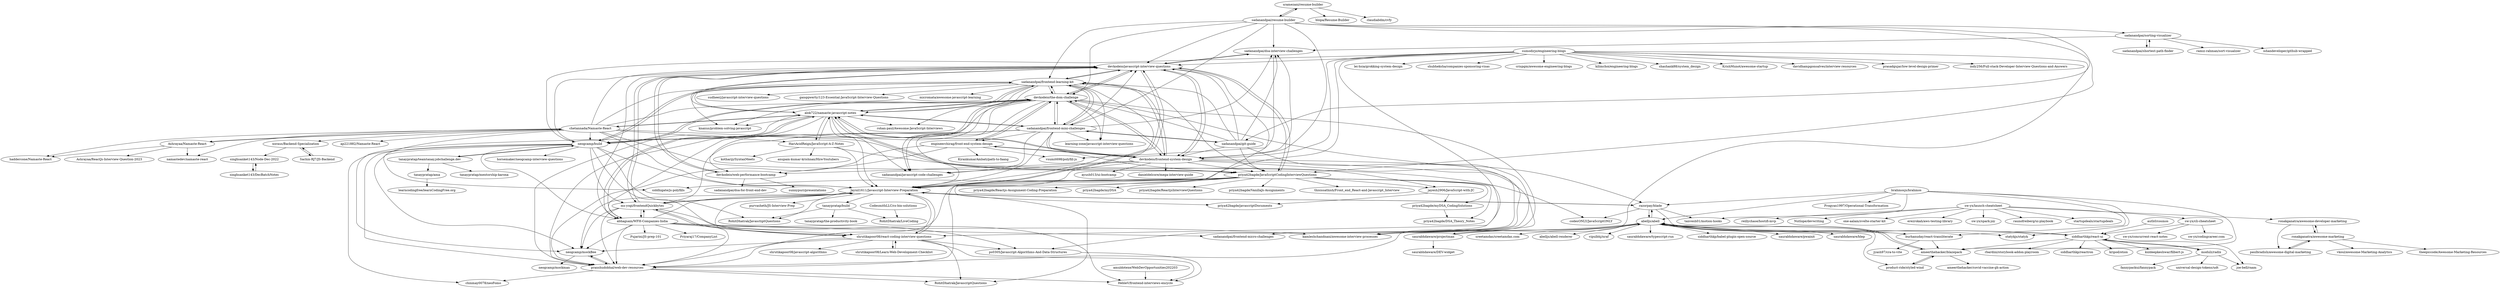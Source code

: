 digraph G {
"sramezani/resume-builder" -> "sadanandpai/resume-builder"
"sramezani/resume-builder" -> "blopa/Resume-Builder"
"sramezani/resume-builder" -> "claudiabdm/cvfy"
"sadanandpai/frontend-learning-kit" -> "sadanandpai/javascript-code-challenges" ["e"=1]
"sadanandpai/frontend-learning-kit" -> "devkodeio/the-dom-challenge"
"sadanandpai/frontend-learning-kit" -> "devkodeio/javascript-interview-questions"
"sadanandpai/frontend-learning-kit" -> "alok722/namaste-javascript-notes"
"sadanandpai/frontend-learning-kit" -> "sadanandpai/frontend-mini-challenges"
"sadanandpai/frontend-learning-kit" -> "devkodeio/frontend-system-design"
"sadanandpai/frontend-learning-kit" -> "rohan-paul/Awesome-JavaScript-Interviews" ["e"=1]
"sadanandpai/frontend-learning-kit" -> "knaxus/problem-solving-javascript" ["e"=1]
"sadanandpai/frontend-learning-kit" -> "neogcamp/build"
"sadanandpai/frontend-learning-kit" -> "sudheerj/javascript-interview-questions" ["e"=1]
"sadanandpai/frontend-learning-kit" -> "learning-zone/javascript-interview-questions" ["e"=1]
"sadanandpai/frontend-learning-kit" -> "Jaynil1611/Javascript-Interview-Preparation"
"sadanandpai/frontend-learning-kit" -> "ganqqwerty/123-Essential-JavaScript-Interview-Questions" ["e"=1]
"sadanandpai/frontend-learning-kit" -> "priya42bagde/JavaScriptCodingInterviewQuestions"
"sadanandpai/frontend-learning-kit" -> "micromata/awesome-javascript-learning" ["e"=1]
"chetannada/Namaste-React" -> "Ashrayaa/Namaste-React"
"chetannada/Namaste-React" -> "alok722/namaste-javascript-notes"
"chetannada/Namaste-React" -> "haddercone/Namaste-React"
"chetannada/Namaste-React" -> "devkodeio/the-dom-challenge"
"chetannada/Namaste-React" -> "namastedev/namaste-react"
"chetannada/Namaste-React" -> "xoraus/Backend-Specialization"
"chetannada/Namaste-React" -> "sadanandpai/frontend-learning-kit"
"chetannada/Namaste-React" -> "jayesh2906/JavaScript-with-JC"
"chetannada/Namaste-React" -> "HariAcidReign/JavaScript-A-Z-Notes"
"chetannada/Namaste-React" -> "neogcamp/build"
"chetannada/Namaste-React" -> "priya42bagde/JavaScriptCodingInterviewQuestions"
"chetannada/Namaste-React" -> "devkodeio/javascript-interview-questions"
"chetannada/Namaste-React" -> "siddhigate/js-polyfills"
"chetannada/Namaste-React" -> "Jaynil1611/Javascript-Interview-Preparation"
"chetannada/Namaste-React" -> "ap221882/Namaste-React"
"neogcamp/build" -> "pranshudobhal/web-dev-resources"
"neogcamp/build" -> "neogcamp/mockBee"
"neogcamp/build" -> "tanaypratap/teamtanay.jobchallenge.dev"
"neogcamp/build" -> "chinmay0078/neoFomo"
"neogcamp/build" -> "Jaynil1611/Javascript-Interview-Preparation"
"neogcamp/build" -> "ms-yogi/frontendQuickbytes"
"neogcamp/build" -> "shrutikapoor08/react-coding-interview-questions"
"neogcamp/build" -> "devkodeio/the-dom-challenge"
"neogcamp/build" -> "sadanandpai/frontend-learning-kit"
"neogcamp/build" -> "alok722/namaste-javascript-notes"
"neogcamp/build" -> "RohitDhatrak/JavasctiptQuestions"
"neogcamp/build" -> "horsemaker/neogcamp-interview-questions"
"neogcamp/build" -> "devkodeio/javascript-interview-questions"
"neogcamp/build" -> "abhagsain/WFH-Companies-India"
"ronakganatra/awesome-marketing" -> "ronakganatra/awesome-developer-marketing"
"ronakganatra/awesome-marketing" -> "paulbradish/awesome-digital-marketing"
"ronakganatra/awesome-marketing" -> "vkoul/awesome-Marketing-Analytics"
"ronakganatra/awesome-marketing" -> "theepiccode/Awesome-Marketing-Resources"
"sadanandpai/frontend-mini-challenges" -> "devkodeio/the-dom-challenge"
"sadanandpai/frontend-mini-challenges" -> "sadanandpai/frontend-learning-kit"
"sadanandpai/frontend-mini-challenges" -> "Jaynil1611/Javascript-Interview-Preparation"
"sadanandpai/frontend-mini-challenges" -> "alok722/namaste-javascript-notes"
"sadanandpai/frontend-mini-challenges" -> "devkodeio/javascript-interview-questions"
"sadanandpai/frontend-mini-challenges" -> "pranshudobhal/web-dev-resources"
"sadanandpai/frontend-mini-challenges" -> "sadanandpai/javascript-code-challenges" ["e"=1]
"sadanandpai/frontend-mini-challenges" -> "sadanandpai/git-guide"
"sadanandpai/frontend-mini-challenges" -> "priya42bagde/JavaScriptCodingInterviewQuestions"
"sadanandpai/frontend-mini-challenges" -> "sadanandpai/dsa-interview-challenges"
"sadanandpai/frontend-mini-challenges" -> "abhagsain/WFH-Companies-India"
"sadanandpai/frontend-mini-challenges" -> "engineerchirag/front-end-system-design"
"sadanandpai/frontend-mini-challenges" -> "devkodeio/frontend-system-design"
"sadanandpai/frontend-mini-challenges" -> "ms-yogi/frontendQuickbytes"
"sadanandpai/frontend-mini-challenges" -> "learning-zone/javascript-interview-questions" ["e"=1]
"sadanandpai/resume-builder" -> "sramezani/resume-builder"
"sadanandpai/resume-builder" -> "devkodeio/javascript-interview-questions"
"sadanandpai/resume-builder" -> "devkodeio/the-dom-challenge"
"sadanandpai/resume-builder" -> "sadanandpai/dsa-interview-challenges"
"sadanandpai/resume-builder" -> "sadanandpai/frontend-learning-kit"
"sadanandpai/resume-builder" -> "sadanandpai/frontend-mini-challenges"
"sadanandpai/resume-builder" -> "sadanandpai/git-guide"
"sadanandpai/resume-builder" -> "sadanandpai/sorting-visualizer"
"sadanandpai/resume-builder" -> "devkodeio/frontend-system-design"
"sadanandpai/resume-builder" -> "priya42bagde/JavaScriptCodingInterviewQuestions"
"auth0/cosmos" -> "siddharthkp/react-ui"
"sw-yx/cli-cheatsheet" -> "sw-yx/concurrent-react-notes"
"sw-yx/cli-cheatsheet" -> "sw-yx/codingcareer.com"
"sw-yx/cli-cheatsheet" -> "siddharthkp/react-ui"
"alok722/namaste-javascript-notes" -> "chetannada/Namaste-React"
"alok722/namaste-javascript-notes" -> "HariAcidReign/JavaScript-A-Z-Notes"
"alok722/namaste-javascript-notes" -> "devkodeio/javascript-interview-questions"
"alok722/namaste-javascript-notes" -> "Jaynil1611/Javascript-Interview-Preparation"
"alok722/namaste-javascript-notes" -> "sadanandpai/frontend-learning-kit"
"alok722/namaste-javascript-notes" -> "devkodeio/the-dom-challenge"
"alok722/namaste-javascript-notes" -> "pranshudobhal/web-dev-resources"
"alok722/namaste-javascript-notes" -> "priya42bagde/JavaScriptCodingInterviewQuestions"
"alok722/namaste-javascript-notes" -> "sadanandpai/frontend-mini-challenges"
"alok722/namaste-javascript-notes" -> "neogcamp/build"
"alok722/namaste-javascript-notes" -> "knaxus/problem-solving-javascript" ["e"=1]
"alok722/namaste-javascript-notes" -> "devkodeio/frontend-system-design"
"alok722/namaste-javascript-notes" -> "sadanandpai/javascript-code-challenges" ["e"=1]
"alok722/namaste-javascript-notes" -> "rohan-paul/Awesome-JavaScript-Interviews" ["e"=1]
"alok722/namaste-javascript-notes" -> "neogcamp/mockBee"
"devkodeio/the-dom-challenge" -> "devkodeio/javascript-interview-questions"
"devkodeio/the-dom-challenge" -> "devkodeio/frontend-system-design"
"devkodeio/the-dom-challenge" -> "sadanandpai/frontend-learning-kit"
"devkodeio/the-dom-challenge" -> "sadanandpai/javascript-code-challenges" ["e"=1]
"devkodeio/the-dom-challenge" -> "devkodeio/web-performance-bootcamp"
"devkodeio/the-dom-challenge" -> "sadanandpai/frontend-mini-challenges"
"devkodeio/the-dom-challenge" -> "Jaynil1611/Javascript-Interview-Preparation"
"devkodeio/the-dom-challenge" -> "alok722/namaste-javascript-notes"
"devkodeio/the-dom-challenge" -> "abhagsain/WFH-Companies-India"
"devkodeio/the-dom-challenge" -> "neogcamp/build"
"devkodeio/the-dom-challenge" -> "engineerchirag/front-end-system-design"
"devkodeio/the-dom-challenge" -> "sadanandpai/frontend-micro-challenges"
"devkodeio/the-dom-challenge" -> "knaxus/problem-solving-javascript" ["e"=1]
"devkodeio/the-dom-challenge" -> "learning-zone/javascript-interview-questions" ["e"=1]
"devkodeio/the-dom-challenge" -> "kamleshchandnani/awesome-interview-processes"
"jayesh2906/JavaScript-with-JC" -> "priya42bagde/javascriptDocuments"
"jayesh2906/JavaScript-with-JC" -> "priya42bagde/myDSA_CodingSolutions"
"abelljs/abell" -> "saurabhdaware/projectman"
"abelljs/abell" -> "abelljs/abell-renderer"
"abelljs/abell" -> "ameerthehacker/blazepack"
"abelljs/abell" -> "vipulbhj/nraf"
"abelljs/abell" -> "siddharthkp/react-ui"
"abelljs/abell" -> "saurabhdaware/typescript-run"
"abelljs/abell" -> "siddharthkp/babel-plugin-open-source"
"abelljs/abell" -> "saurabhdaware/pwainit"
"abelljs/abell" -> "razorpay/blade"
"abelljs/abell" -> "product-ride/styled-wind"
"abelljs/abell" -> "burhanuday/react-transliterate"
"abelljs/abell" -> "saurabhdaware/blep"
"abelljs/abell" -> "sreetamdas/sreetamdas.com" ["e"=1]
"abelljs/abell" -> "kamleshchandnani/awesome-interview-processes"
"abelljs/abell" -> "statykjs/statyk"
"shrutikapoor08/Learn-Web-Development-Checklist" -> "shrutikapoor08/react-coding-interview-questions"
"sadanandpai/dsa-interview-challenges" -> "devkodeio/javascript-interview-questions"
"sadanandpai/dsa-interview-challenges" -> "vsumit698/polyfill-js"
"modulz/radix" -> "fannypackui/fannypack" ["e"=1]
"modulz/radix" -> "joe-bell/raam"
"modulz/radix" -> "universal-design-tokens/udt" ["e"=1]
"modulz/radix" -> "siddharthkp/react-ui"
"burhanuday/react-transliterate" -> "ameerthehacker/blazepack"
"burhanuday/react-transliterate" -> "jyash97/cra-to-vite"
"razorpay/blade" -> "Jaynil1611/Javascript-Interview-Preparation"
"razorpay/blade" -> "abelljs/abell"
"razorpay/blade" -> "tanvesh01/motion-hooks"
"razorpay/blade" -> "burhanuday/react-transliterate"
"razorpay/blade" -> "codesONLY/JavaScriptONLY"
"HariAcidReign/JavaScript-A-Z-Notes" -> "alok722/namaste-javascript-notes"
"HariAcidReign/JavaScript-A-Z-Notes" -> "Jaynil1611/Javascript-Interview-Preparation"
"HariAcidReign/JavaScript-A-Z-Notes" -> "codesONLY/JavaScriptONLY"
"HariAcidReign/JavaScript-A-Z-Notes" -> "kothariji/SyntaxMeets" ["e"=1]
"HariAcidReign/JavaScript-A-Z-Notes" -> "anupam-kumar-krishnan/Hire-Youtubers" ["e"=1]
"devkodeio/frontend-system-design" -> "devkodeio/the-dom-challenge"
"devkodeio/frontend-system-design" -> "devkodeio/javascript-interview-questions"
"devkodeio/frontend-system-design" -> "devkodeio/web-performance-bootcamp"
"devkodeio/frontend-system-design" -> "engineerchirag/front-end-system-design"
"devkodeio/frontend-system-design" -> "sadanandpai/frontend-learning-kit"
"devkodeio/frontend-system-design" -> "ayush013/ui-bootcamp"
"devkodeio/frontend-system-design" -> "sadanandpai/frontend-micro-challenges"
"devkodeio/frontend-system-design" -> "priya42bagde/JavaScriptCodingInterviewQuestions"
"devkodeio/frontend-system-design" -> "sadanandpai/javascript-code-challenges" ["e"=1]
"devkodeio/frontend-system-design" -> "alok722/namaste-javascript-notes"
"devkodeio/frontend-system-design" -> "sadanandpai/dsa-interview-challenges"
"devkodeio/frontend-system-design" -> "danieldelcore/mega-interview-guide" ["e"=1]
"devkodeio/frontend-system-design" -> "Jaynil1611/Javascript-Interview-Preparation"
"devkodeio/frontend-system-design" -> "razorpay/blade"
"devkodeio/frontend-system-design" -> "kamleshchandnani/awesome-interview-processes"
"ps0305/Javascript-Algorithms-And-Data-Structures" -> "HebleV/frontend-interviews-encyclo"
"sadanandpai/sorting-visualizer" -> "sadanandpai/shortest-path-finder"
"sadanandpai/sorting-visualizer" -> "ramiz-rahman/sort-visualizer" ["e"=1]
"sadanandpai/sorting-visualizer" -> "ishandeveloper/github-wrapped" ["e"=1]
"sadanandpai/sorting-visualizer" -> "sadanandpai/dsa-interview-challenges"
"tanaypratap/ama" -> "learncodingfree/learnCodingFree.org"
"siddharthkp/react-ui" -> "ameerthehacker/blazepack"
"siddharthkp/react-ui" -> "joe-bell/raam"
"siddharthkp/react-ui" -> "abelljs/abell"
"siddharthkp/react-ui" -> "rbardini/storybook-addon-playroom" ["e"=1]
"siddharthkp/react-ui" -> "siddharthkp/reactron"
"siddharthkp/react-ui" -> "kripod/otion" ["e"=1]
"siddharthkp/react-ui" -> "kuldeepkeshwar/filbert-js" ["e"=1]
"siddharthkp/react-ui" -> "modulz/radix"
"sw-yx/launch-cheatsheet" -> "sw-yx/cli-cheatsheet"
"sw-yx/launch-cheatsheet" -> "sw-yx/spark-joy" ["e"=1]
"sw-yx/launch-cheatsheet" -> "raunofreiberg/ui-playbook" ["e"=1]
"sw-yx/launch-cheatsheet" -> "startupdeals/startupdeals"
"sw-yx/launch-cheatsheet" -> "ronakganatra/awesome-developer-marketing"
"sw-yx/launch-cheatsheet" -> "reillychase/hostifi-mvp"
"sw-yx/launch-cheatsheet" -> "Nutlope/devwriting"
"sw-yx/launch-cheatsheet" -> "one-aalam/svelte-starter-kit" ["e"=1]
"sw-yx/launch-cheatsheet" -> "erezrokah/aws-testing-library" ["e"=1]
"engineerchirag/front-end-system-design" -> "devkodeio/frontend-system-design"
"engineerchirag/front-end-system-design" -> "pranshudobhal/web-dev-resources"
"engineerchirag/front-end-system-design" -> "vsumit698/polyfill-js"
"engineerchirag/front-end-system-design" -> "devkodeio/web-performance-bootcamp"
"engineerchirag/front-end-system-design" -> "KirankumarAmbati/path-to-faang"
"engineerchirag/front-end-system-design" -> "devkodeio/the-dom-challenge"
"Ashrayaa/Namaste-React" -> "chetannada/Namaste-React"
"Ashrayaa/Namaste-React" -> "haddercone/Namaste-React"
"Ashrayaa/Namaste-React" -> "namastedev/namaste-react"
"Ashrayaa/Namaste-React" -> "Ashrayaa/ReactJs-Interview-Question-2023"
"ameerthehacker/blazepack" -> "product-ride/styled-wind"
"ameerthehacker/blazepack" -> "ameerthehacker/covid-vaccine-gh-action"
"ameerthehacker/blazepack" -> "abelljs/abell"
"priya42bagde/JavaScriptCodingInterviewQuestions" -> "priya42bagde/ReactjsInterviewQuestions"
"priya42bagde/JavaScriptCodingInterviewQuestions" -> "priya42bagde/myDSA_CodingSolutions"
"priya42bagde/JavaScriptCodingInterviewQuestions" -> "priya42bagde/DSA_Theory_Notes"
"priya42bagde/JavaScriptCodingInterviewQuestions" -> "priya42bagde/javascriptDocuments"
"priya42bagde/JavaScriptCodingInterviewQuestions" -> "devkodeio/javascript-interview-questions"
"priya42bagde/JavaScriptCodingInterviewQuestions" -> "priya42bagde/VanillaJs-Assignments"
"priya42bagde/JavaScriptCodingInterviewQuestions" -> "jayesh2906/JavaScript-with-JC"
"priya42bagde/JavaScriptCodingInterviewQuestions" -> "thisissathish/Front_end_React-and-Javascript_Interview"
"priya42bagde/JavaScriptCodingInterviewQuestions" -> "siddhigate/js-polyfills"
"priya42bagde/JavaScriptCodingInterviewQuestions" -> "pranshudobhal/web-dev-resources"
"priya42bagde/JavaScriptCodingInterviewQuestions" -> "priya42bagde/Reactjs-Assignment-Coding-Preparation"
"priya42bagde/JavaScriptCodingInterviewQuestions" -> "Jaynil1611/Javascript-Interview-Preparation"
"priya42bagde/JavaScriptCodingInterviewQuestions" -> "priya42bagde/myDSA"
"priya42bagde/JavaScriptCodingInterviewQuestions" -> "alok722/namaste-javascript-notes"
"priya42bagde/JavaScriptCodingInterviewQuestions" -> "ps0305/Javascript-Algorithms-And-Data-Structures"
"priya42bagde/myDSA_CodingSolutions" -> "priya42bagde/DSA_Theory_Notes"
"sumodirjo/engineering-blogs" -> "kilimchoi/engineering-blogs" ["e"=1]
"sumodirjo/engineering-blogs" -> "shashank88/system_design" ["e"=1]
"sumodirjo/engineering-blogs" -> "devkodeio/javascript-interview-questions"
"sumodirjo/engineering-blogs" -> "neogcamp/build"
"sumodirjo/engineering-blogs" -> "pranshudobhal/web-dev-resources"
"sumodirjo/engineering-blogs" -> "devkodeio/frontend-system-design"
"sumodirjo/engineering-blogs" -> "Jaynil1611/Javascript-Interview-Preparation"
"sumodirjo/engineering-blogs" -> "KrishMunot/awesome-startup" ["e"=1]
"sumodirjo/engineering-blogs" -> "davidhampgonsalves/interview-resources" ["e"=1]
"sumodirjo/engineering-blogs" -> "prasadgujar/low-level-design-primer" ["e"=1]
"sumodirjo/engineering-blogs" -> "indy256/Full-stack-Developer-Interview-Questions-and-Answers" ["e"=1]
"sumodirjo/engineering-blogs" -> "lei-hsia/grokking-system-design" ["e"=1]
"sumodirjo/engineering-blogs" -> "shubheksha/companies-sponsoring-visas" ["e"=1]
"sumodirjo/engineering-blogs" -> "crispgm/awesome-engineering-blogs"
"sumodirjo/engineering-blogs" -> "shrutikapoor08/react-coding-interview-questions"
"CodesmithLLC/cs-bin-solutions" -> "RohitDhatrak/LiveCoding"
"paulbradish/awesome-digital-marketing" -> "ronakganatra/awesome-marketing"
"tanaypratap/build" -> "RohitDhatrak/LiveCoding"
"tanaypratap/build" -> "RohitDhatrak/JavasctiptQuestions"
"tanaypratap/build" -> "tanaypratap/the-productivity-book"
"tanaypratap/teamtanay.jobchallenge.dev" -> "tanaypratap/ama"
"tanaypratap/teamtanay.jobchallenge.dev" -> "tanaypratap/mentorship-karona"
"tanaypratap/teamtanay.jobchallenge.dev" -> "neogcamp/build"
"brahmosjs/brahmos" -> "ameerthehacker/blazepack"
"brahmosjs/brahmos" -> "statykjs/statyk"
"brahmosjs/brahmos" -> "abelljs/abell"
"brahmosjs/brahmos" -> "razorpay/blade"
"brahmosjs/brahmos" -> "Progyan1997/Operational-Transformation"
"brahmosjs/brahmos" -> "burhanuday/react-transliterate"
"brahmosjs/brahmos" -> "tanvesh01/motion-hooks"
"ronakganatra/awesome-developer-marketing" -> "ronakganatra/awesome-marketing"
"ronakganatra/awesome-developer-marketing" -> "paulbradish/awesome-digital-marketing"
"ms-yogi/frontendQuickbytes" -> "pranshudobhal/web-dev-resources"
"ms-yogi/frontendQuickbytes" -> "Jaynil1611/Javascript-Interview-Preparation"
"ms-yogi/frontendQuickbytes" -> "neogcamp/mockBee"
"ms-yogi/frontendQuickbytes" -> "shrutikapoor08/react-coding-interview-questions"
"ms-yogi/frontendQuickbytes" -> "devkodeio/javascript-interview-questions"
"ms-yogi/frontendQuickbytes" -> "abhagsain/WFH-Companies-India"
"ms-yogi/frontendQuickbytes" -> "HebleV/frontend-interviews-encyclo"
"devkodeio/javascript-interview-questions" -> "devkodeio/the-dom-challenge"
"devkodeio/javascript-interview-questions" -> "devkodeio/web-performance-bootcamp"
"devkodeio/javascript-interview-questions" -> "devkodeio/frontend-system-design"
"devkodeio/javascript-interview-questions" -> "Jaynil1611/Javascript-Interview-Preparation"
"devkodeio/javascript-interview-questions" -> "sadanandpai/dsa-interview-challenges"
"devkodeio/javascript-interview-questions" -> "sadanandpai/frontend-learning-kit"
"devkodeio/javascript-interview-questions" -> "priya42bagde/JavaScriptCodingInterviewQuestions"
"devkodeio/javascript-interview-questions" -> "ms-yogi/frontendQuickbytes"
"devkodeio/javascript-interview-questions" -> "alok722/namaste-javascript-notes"
"devkodeio/javascript-interview-questions" -> "pranshudobhal/web-dev-resources"
"sadanandpai/shortest-path-finder" -> "sadanandpai/sorting-visualizer"
"abhagsain/WFH-Companies-India" -> "pranshudobhal/web-dev-resources"
"abhagsain/WFH-Companies-India" -> "Jaynil1611/Javascript-Interview-Preparation"
"abhagsain/WFH-Companies-India" -> "ms-yogi/frontendQuickbytes"
"abhagsain/WFH-Companies-India" -> "kamleshchandnani/awesome-interview-processes"
"abhagsain/WFH-Companies-India" -> "Pujarini/JS-prep-101"
"abhagsain/WFH-Companies-India" -> "Priyaraj17/CompanyList" ["e"=1]
"abhagsain/WFH-Companies-India" -> "devkodeio/the-dom-challenge"
"abhagsain/WFH-Companies-India" -> "sadanandpai/frontend-micro-challenges"
"abhagsain/WFH-Companies-India" -> "ps0305/Javascript-Algorithms-And-Data-Structures"
"abhagsain/WFH-Companies-India" -> "shrutikapoor08/react-coding-interview-questions"
"abhagsain/WFH-Companies-India" -> "neogcamp/mockBee"
"abhagsain/WFH-Companies-India" -> "devkodeio/javascript-interview-questions"
"product-ride/styled-wind" -> "ameerthehacker/blazepack"
"singhsanket143/DecBatchNotes" -> "singhsanket143/Node-Dec-2022"
"singhsanket143/Node-Dec-2022" -> "singhsanket143/DecBatchNotes"
"amuldotexe/WebDevOpportunities202203" -> "HebleV/frontend-interviews-encyclo"
"shrutikapoor08/react-coding-interview-questions" -> "pranshudobhal/web-dev-resources"
"shrutikapoor08/react-coding-interview-questions" -> "Jaynil1611/Javascript-Interview-Preparation"
"shrutikapoor08/react-coding-interview-questions" -> "RohitDhatrak/JavascriptQuestions"
"shrutikapoor08/react-coding-interview-questions" -> "shrutikapoor08/Learn-Web-Development-Checklist"
"shrutikapoor08/react-coding-interview-questions" -> "ms-yogi/frontendQuickbytes"
"shrutikapoor08/react-coding-interview-questions" -> "ps0305/Javascript-Algorithms-And-Data-Structures"
"shrutikapoor08/react-coding-interview-questions" -> "shrutikapoor08/javascript-algorithms"
"shrutikapoor08/react-coding-interview-questions" -> "neogcamp/mockBee"
"shrutikapoor08/react-coding-interview-questions" -> "HebleV/frontend-interviews-encyclo"
"pranshudobhal/web-dev-resources" -> "neogcamp/mockBee"
"pranshudobhal/web-dev-resources" -> "RohitDhatrak/JavascriptQuestions"
"pranshudobhal/web-dev-resources" -> "HebleV/frontend-interviews-encyclo"
"pranshudobhal/web-dev-resources" -> "chinmay0078/neoFomo"
"Jaynil1611/Javascript-Interview-Preparation" -> "pranshudobhal/web-dev-resources"
"Jaynil1611/Javascript-Interview-Preparation" -> "shrutikapoor08/react-coding-interview-questions"
"Jaynil1611/Javascript-Interview-Preparation" -> "devkodeio/javascript-interview-questions"
"Jaynil1611/Javascript-Interview-Preparation" -> "neogcamp/mockBee"
"Jaynil1611/Javascript-Interview-Preparation" -> "ms-yogi/frontendQuickbytes"
"Jaynil1611/Javascript-Interview-Preparation" -> "RohitDhatrak/JavasctiptQuestions"
"Jaynil1611/Javascript-Interview-Preparation" -> "tanaypratap/build"
"Jaynil1611/Javascript-Interview-Preparation" -> "RohitDhatrak/JavascriptQuestions"
"Jaynil1611/Javascript-Interview-Preparation" -> "razorpay/blade"
"Jaynil1611/Javascript-Interview-Preparation" -> "purvasheth/JS-Interview-Prep"
"devkodeio/web-performance-bootcamp" -> "devkodeio/javascript-interview-questions"
"devkodeio/web-performance-bootcamp" -> "sunnypuri/presentations"
"devkodeio/web-performance-bootcamp" -> "sadanandpai/dsa-for-front-end-dev"
"xoraus/Backend-Specialization" -> "Sachin-RJ7/JS-Backend"
"xoraus/Backend-Specialization" -> "singhsanket143/Node-Dec-2022"
"sadanandpai/git-guide" -> "sadanandpai/frontend-mini-challenges"
"sadanandpai/git-guide" -> "sadanandpai/frontend-micro-challenges"
"sadanandpai/git-guide" -> "sadanandpai/frontend-learning-kit"
"sadanandpai/git-guide" -> "devkodeio/frontend-system-design"
"sadanandpai/git-guide" -> "devkodeio/javascript-interview-questions"
"sadanandpai/git-guide" -> "devkodeio/the-dom-challenge"
"sadanandpai/git-guide" -> "priya42bagde/JavaScriptCodingInterviewQuestions"
"sadanandpai/git-guide" -> "sadanandpai/dsa-interview-challenges"
"Sachin-RJ7/JS-Backend" -> "xoraus/Backend-Specialization"
"saurabhdaware/projectman" -> "saurabhdaware/DEV-widget"
"saurabhdaware/projectman" -> "abelljs/abell"
"neogcamp/mockBee" -> "neogcamp/mockman"
"neogcamp/mockBee" -> "pranshudobhal/web-dev-resources"
"sramezani/resume-builder" ["l"="26.3,-23.305"]
"sadanandpai/resume-builder" ["l"="26.324,-23.247"]
"blopa/Resume-Builder" ["l"="26.27,-23.333"]
"claudiabdm/cvfy" ["l"="26.3,-23.348"]
"sadanandpai/frontend-learning-kit" ["l"="26.344,-23.203"]
"sadanandpai/javascript-code-challenges" ["l"="27.747,-19.942"]
"devkodeio/the-dom-challenge" ["l"="26.293,-23.197"]
"devkodeio/javascript-interview-questions" ["l"="26.305,-23.187"]
"alok722/namaste-javascript-notes" ["l"="26.327,-23.168"]
"sadanandpai/frontend-mini-challenges" ["l"="26.32,-23.195"]
"devkodeio/frontend-system-design" ["l"="26.311,-23.208"]
"rohan-paul/Awesome-JavaScript-Interviews" ["l"="27.783,-19.893"]
"knaxus/problem-solving-javascript" ["l"="27.773,-19.861"]
"neogcamp/build" ["l"="26.304,-23.17"]
"sudheerj/javascript-interview-questions" ["l"="27.886,-20.037"]
"learning-zone/javascript-interview-questions" ["l"="27.719,-19.977"]
"Jaynil1611/Javascript-Interview-Preparation" ["l"="26.311,-23.151"]
"ganqqwerty/123-Essential-JavaScript-Interview-Questions" ["l"="27.806,-19.898"]
"priya42bagde/JavaScriptCodingInterviewQuestions" ["l"="26.351,-23.179"]
"micromata/awesome-javascript-learning" ["l"="27.757,-19.7"]
"chetannada/Namaste-React" ["l"="26.333,-23.134"]
"Ashrayaa/Namaste-React" ["l"="26.336,-23.092"]
"haddercone/Namaste-React" ["l"="26.352,-23.101"]
"namastedev/namaste-react" ["l"="26.331,-23.106"]
"xoraus/Backend-Specialization" ["l"="26.336,-23.063"]
"jayesh2906/JavaScript-with-JC" ["l"="26.385,-23.154"]
"HariAcidReign/JavaScript-A-Z-Notes" ["l"="26.355,-23.126"]
"siddhigate/js-polyfills" ["l"="26.369,-23.142"]
"ap221882/Namaste-React" ["l"="26.313,-23.095"]
"pranshudobhal/web-dev-resources" ["l"="26.288,-23.167"]
"neogcamp/mockBee" ["l"="26.292,-23.146"]
"tanaypratap/teamtanay.jobchallenge.dev" ["l"="26.368,-23.227"]
"chinmay0078/neoFomo" ["l"="26.26,-23.162"]
"ms-yogi/frontendQuickbytes" ["l"="26.278,-23.157"]
"shrutikapoor08/react-coding-interview-questions" ["l"="26.261,-23.144"]
"RohitDhatrak/JavasctiptQuestions" ["l"="26.293,-23.118"]
"horsemaker/neogcamp-interview-questions" ["l"="26.272,-23.126"]
"abhagsain/WFH-Companies-India" ["l"="26.276,-23.174"]
"ronakganatra/awesome-marketing" ["l"="26.814,-22.959"]
"ronakganatra/awesome-developer-marketing" ["l"="26.784,-22.96"]
"paulbradish/awesome-digital-marketing" ["l"="26.806,-22.975"]
"vkoul/awesome-Marketing-Analytics" ["l"="26.839,-22.964"]
"theepiccode/Awesome-Marketing-Resources" ["l"="26.831,-22.946"]
"sadanandpai/git-guide" ["l"="26.32,-23.224"]
"sadanandpai/dsa-interview-challenges" ["l"="26.304,-23.24"]
"engineerchirag/front-end-system-design" ["l"="26.284,-23.225"]
"sadanandpai/sorting-visualizer" ["l"="26.34,-23.295"]
"auth0/cosmos" ["l"="26.561,-22.985"]
"siddharthkp/react-ui" ["l"="26.543,-23.037"]
"sw-yx/cli-cheatsheet" ["l"="26.642,-22.989"]
"sw-yx/concurrent-react-notes" ["l"="26.645,-22.954"]
"sw-yx/codingcareer.com" ["l"="26.666,-23.002"]
"devkodeio/web-performance-bootcamp" ["l"="26.265,-23.218"]
"sadanandpai/frontend-micro-challenges" ["l"="26.281,-23.21"]
"kamleshchandnani/awesome-interview-processes" ["l"="26.352,-23.154"]
"priya42bagde/javascriptDocuments" ["l"="26.38,-23.171"]
"priya42bagde/myDSA_CodingSolutions" ["l"="26.396,-23.17"]
"abelljs/abell" ["l"="26.462,-23.071"]
"saurabhdaware/projectman" ["l"="26.47,-23.026"]
"abelljs/abell-renderer" ["l"="26.462,-23.046"]
"ameerthehacker/blazepack" ["l"="26.499,-23.079"]
"vipulbhj/nraf" ["l"="26.447,-23.05"]
"saurabhdaware/typescript-run" ["l"="26.431,-23.054"]
"siddharthkp/babel-plugin-open-source" ["l"="26.438,-23.024"]
"saurabhdaware/pwainit" ["l"="26.482,-23.048"]
"razorpay/blade" ["l"="26.406,-23.122"]
"product-ride/styled-wind" ["l"="26.502,-23.058"]
"burhanuday/react-transliterate" ["l"="26.455,-23.102"]
"saurabhdaware/blep" ["l"="26.439,-23.071"]
"sreetamdas/sreetamdas.com" ["l"="31.886,-28.884"]
"statykjs/statyk" ["l"="26.479,-23.087"]
"shrutikapoor08/Learn-Web-Development-Checklist" ["l"="26.221,-23.125"]
"vsumit698/polyfill-js" ["l"="26.285,-23.262"]
"modulz/radix" ["l"="26.577,-23.051"]
"fannypackui/fannypack" ["l"="25.636,-25.678"]
"joe-bell/raam" ["l"="26.578,-23.027"]
"universal-design-tokens/udt" ["l"="24.984,-32.434"]
"jyash97/cra-to-vite" ["l"="26.478,-23.134"]
"tanvesh01/motion-hooks" ["l"="26.444,-23.125"]
"codesONLY/JavaScriptONLY" ["l"="26.387,-23.099"]
"kothariji/SyntaxMeets" ["l"="31.177,-21.862"]
"anupam-kumar-krishnan/Hire-Youtubers" ["l"="31.094,-21.892"]
"ayush013/ui-bootcamp" ["l"="26.274,-23.247"]
"danieldelcore/mega-interview-guide" ["l"="27.738,-19.91"]
"ps0305/Javascript-Algorithms-And-Data-Structures" ["l"="26.277,-23.142"]
"HebleV/frontend-interviews-encyclo" ["l"="26.244,-23.147"]
"sadanandpai/shortest-path-finder" ["l"="26.353,-23.324"]
"ramiz-rahman/sort-visualizer" ["l"="29.872,-23.327"]
"ishandeveloper/github-wrapped" ["l"="25.794,-20.754"]
"tanaypratap/ama" ["l"="26.415,-23.258"]
"learncodingfree/learnCodingFree.org" ["l"="26.439,-23.278"]
"rbardini/storybook-addon-playroom" ["l"="25.093,-32.352"]
"siddharthkp/reactron" ["l"="26.537,-23.01"]
"kripod/otion" ["l"="25.837,-25.735"]
"kuldeepkeshwar/filbert-js" ["l"="7.631,9.355"]
"sw-yx/launch-cheatsheet" ["l"="26.724,-22.952"]
"sw-yx/spark-joy" ["l"="26.234,-25.796"]
"raunofreiberg/ui-playbook" ["l"="29.509,-27.209"]
"startupdeals/startupdeals" ["l"="26.76,-22.92"]
"reillychase/hostifi-mvp" ["l"="26.713,-22.906"]
"Nutlope/devwriting" ["l"="26.737,-22.979"]
"one-aalam/svelte-starter-kit" ["l"="26.976,-30.446"]
"erezrokah/aws-testing-library" ["l"="-9.174,-3.008"]
"KirankumarAmbati/path-to-faang" ["l"="26.256,-23.252"]
"Ashrayaa/ReactJs-Interview-Question-2023" ["l"="26.32,-23.067"]
"ameerthehacker/covid-vaccine-gh-action" ["l"="26.529,-23.088"]
"priya42bagde/ReactjsInterviewQuestions" ["l"="26.395,-23.208"]
"priya42bagde/DSA_Theory_Notes" ["l"="26.388,-23.182"]
"priya42bagde/VanillaJs-Assignments" ["l"="26.377,-23.187"]
"thisissathish/Front_end_React-and-Javascript_Interview" ["l"="26.403,-23.186"]
"priya42bagde/Reactjs-Assignment-Coding-Preparation" ["l"="26.377,-23.202"]
"priya42bagde/myDSA" ["l"="26.391,-23.195"]
"sumodirjo/engineering-blogs" ["l"="26.242,-23.184"]
"kilimchoi/engineering-blogs" ["l"="28.252,-19.674"]
"shashank88/system_design" ["l"="31.423,-21.484"]
"KrishMunot/awesome-startup" ["l"="27.518,-19.539"]
"davidhampgonsalves/interview-resources" ["l"="31.062,-21.335"]
"prasadgujar/low-level-design-primer" ["l"="31.505,-21.592"]
"indy256/Full-stack-Developer-Interview-Questions-and-Answers" ["l"="27.842,-19.889"]
"lei-hsia/grokking-system-design" ["l"="31.46,-21.525"]
"shubheksha/companies-sponsoring-visas" ["l"="29.966,-18.667"]
"crispgm/awesome-engineering-blogs" ["l"="26.183,-23.197"]
"CodesmithLLC/cs-bin-solutions" ["l"="26.217,-23.027"]
"RohitDhatrak/LiveCoding" ["l"="26.241,-23.054"]
"tanaypratap/build" ["l"="26.272,-23.087"]
"tanaypratap/the-productivity-book" ["l"="26.261,-23.063"]
"tanaypratap/mentorship-karona" ["l"="26.389,-23.257"]
"brahmosjs/brahmos" ["l"="26.476,-23.109"]
"Progyan1997/Operational-Transformation" ["l"="26.506,-23.123"]
"Pujarini/JS-prep-101" ["l"="26.222,-23.165"]
"Priyaraj17/CompanyList" ["l"="31.504,-21.862"]
"singhsanket143/DecBatchNotes" ["l"="26.323,-23.003"]
"singhsanket143/Node-Dec-2022" ["l"="26.327,-23.023"]
"amuldotexe/WebDevOpportunities202203" ["l"="26.195,-23.14"]
"RohitDhatrak/JavascriptQuestions" ["l"="26.286,-23.131"]
"shrutikapoor08/javascript-algorithms" ["l"="26.233,-23.106"]
"purvasheth/JS-Interview-Prep" ["l"="26.309,-23.119"]
"sunnypuri/presentations" ["l"="26.23,-23.229"]
"sadanandpai/dsa-for-front-end-dev" ["l"="26.229,-23.246"]
"Sachin-RJ7/JS-Backend" ["l"="26.34,-23.043"]
"saurabhdaware/DEV-widget" ["l"="26.471,-22.99"]
"neogcamp/mockman" ["l"="26.273,-23.113"]
}